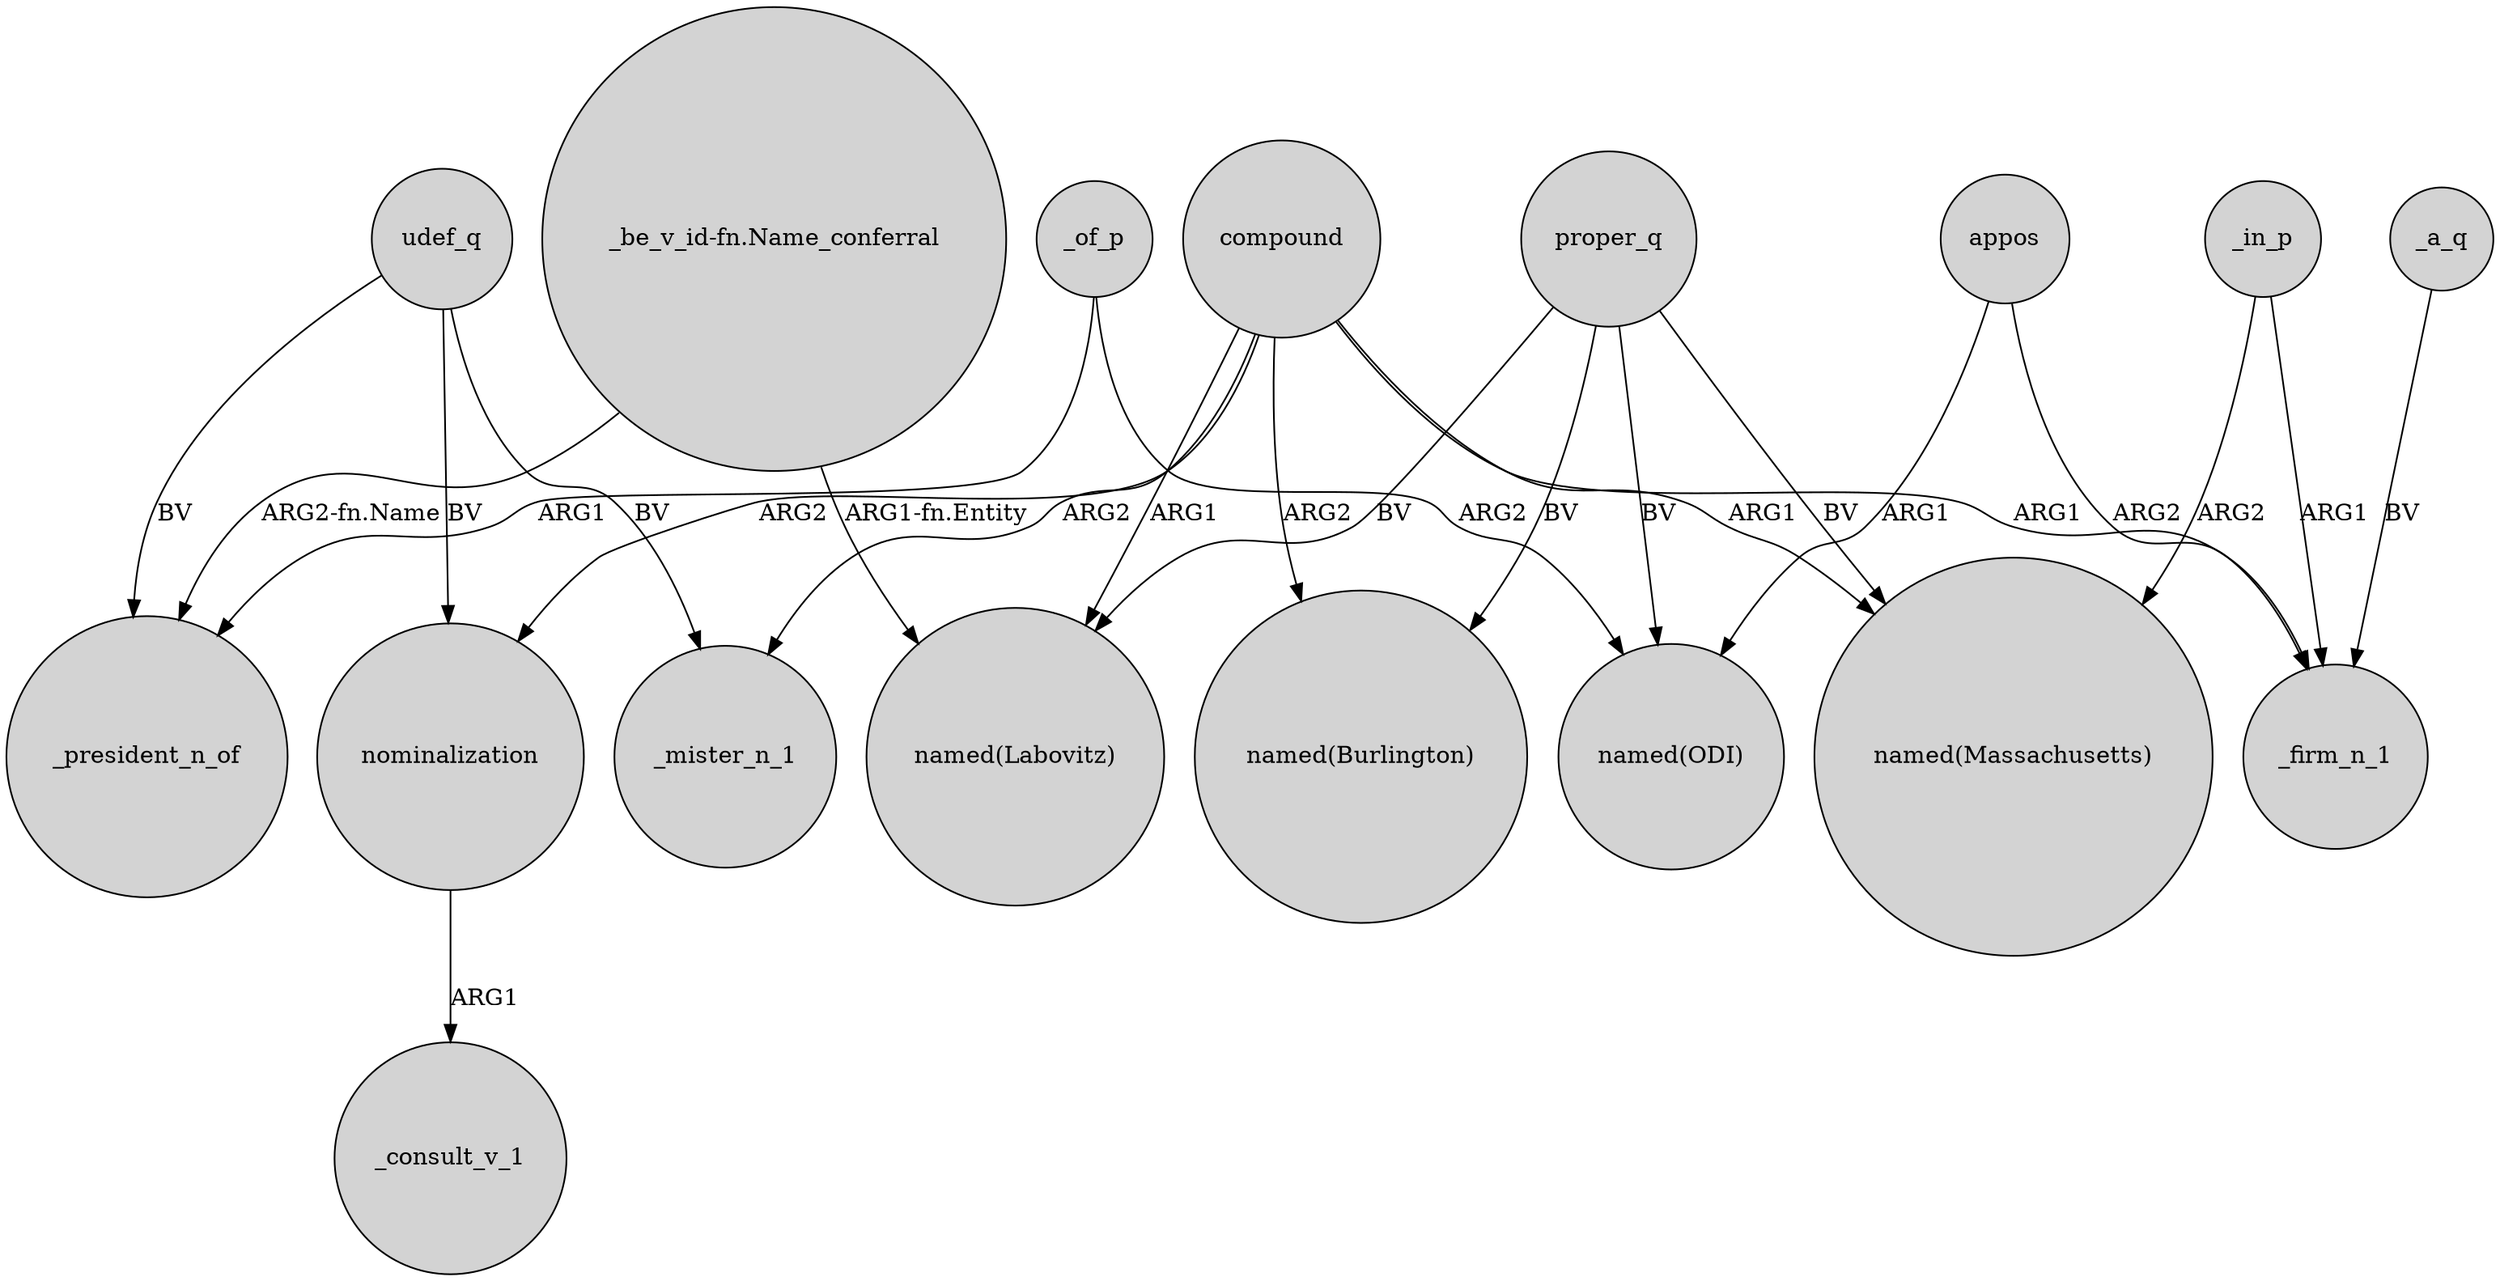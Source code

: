digraph {
	node [shape=circle style=filled]
	compound -> _mister_n_1 [label=ARG2]
	_in_p -> _firm_n_1 [label=ARG1]
	_of_p -> _president_n_of [label=ARG1]
	proper_q -> "named(Massachusetts)" [label=BV]
	udef_q -> nominalization [label=BV]
	compound -> "named(Massachusetts)" [label=ARG1]
	appos -> _firm_n_1 [label=ARG2]
	udef_q -> _mister_n_1 [label=BV]
	compound -> nominalization [label=ARG2]
	proper_q -> "named(ODI)" [label=BV]
	nominalization -> _consult_v_1 [label=ARG1]
	compound -> "named(Burlington)" [label=ARG2]
	compound -> "named(Labovitz)" [label=ARG1]
	"_be_v_id-fn.Name_conferral" -> "named(Labovitz)" [label="ARG1-fn.Entity"]
	_of_p -> "named(ODI)" [label=ARG2]
	_a_q -> _firm_n_1 [label=BV]
	appos -> "named(ODI)" [label=ARG1]
	compound -> _firm_n_1 [label=ARG1]
	proper_q -> "named(Labovitz)" [label=BV]
	udef_q -> _president_n_of [label=BV]
	proper_q -> "named(Burlington)" [label=BV]
	"_be_v_id-fn.Name_conferral" -> _president_n_of [label="ARG2-fn.Name"]
	_in_p -> "named(Massachusetts)" [label=ARG2]
}
